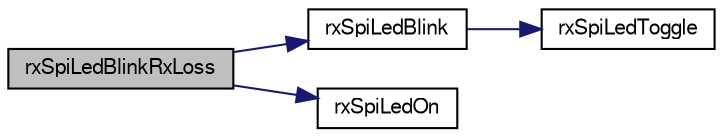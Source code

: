 digraph "rxSpiLedBlinkRxLoss"
{
  edge [fontname="FreeSans",fontsize="10",labelfontname="FreeSans",labelfontsize="10"];
  node [fontname="FreeSans",fontsize="10",shape=record];
  rankdir="LR";
  Node1 [label="rxSpiLedBlinkRxLoss",height=0.2,width=0.4,color="black", fillcolor="grey75", style="filled", fontcolor="black"];
  Node1 -> Node2 [color="midnightblue",fontsize="10",style="solid",fontname="FreeSans"];
  Node2 [label="rxSpiLedBlink",height=0.2,width=0.4,color="black", fillcolor="white", style="filled",URL="$cc2500__rx__spi__common_8c.html#ae428278cfcd77a6b412108830dea9418"];
  Node2 -> Node3 [color="midnightblue",fontsize="10",style="solid",fontname="FreeSans"];
  Node3 [label="rxSpiLedToggle",height=0.2,width=0.4,color="black", fillcolor="white", style="filled",URL="$cc2500__rx__spi__common_8c.html#abc6581907d99874fdae12641781254a4"];
  Node1 -> Node4 [color="midnightblue",fontsize="10",style="solid",fontname="FreeSans"];
  Node4 [label="rxSpiLedOn",height=0.2,width=0.4,color="black", fillcolor="white", style="filled",URL="$cc2500__rx__spi__common_8c.html#a3434f37dd6ed687e9913b595df6c48b5"];
}
